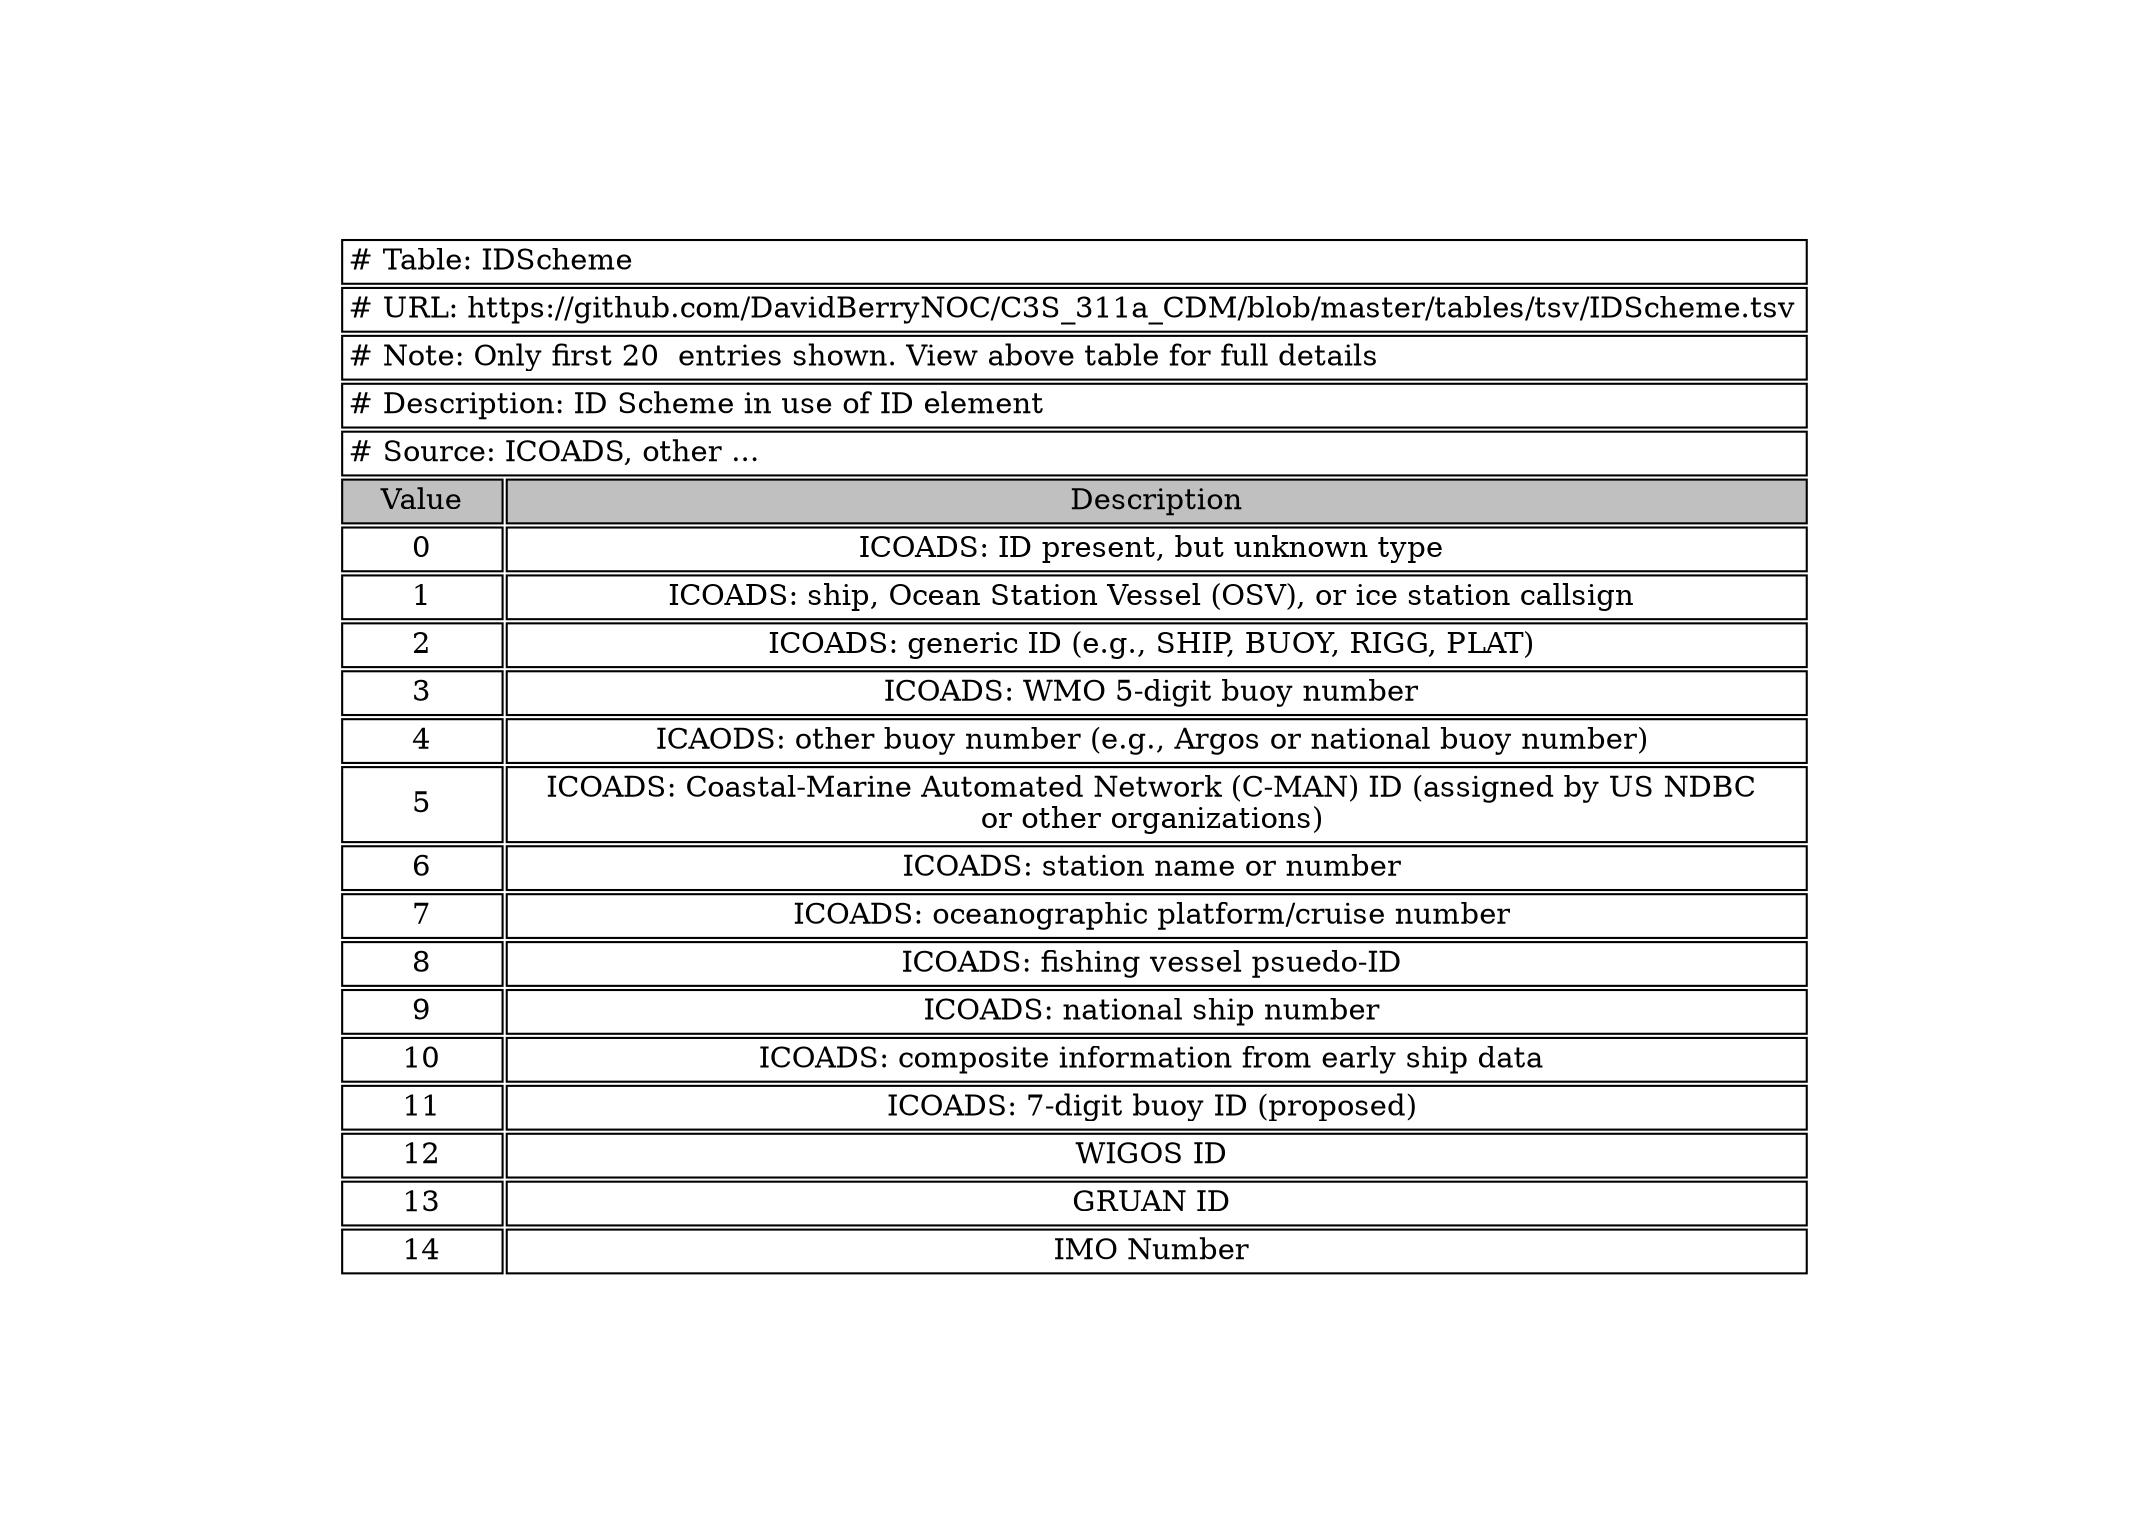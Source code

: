 digraph IDScheme {
node [color=white]
IDScheme [label=<<TABLE BORDER="0" CELLBORDER="1" CELLSPACING="2" COLOR="BLACK">
<TR><TD COLSPAN="2" ALIGN="left" PORT="head"># Table: IDScheme</TD></TR>
<TR><TD COLSPAN="2" ALIGN="left"># URL: https://github.com/DavidBerryNOC/C3S_311a_CDM/blob/master/tables/tsv/IDScheme.tsv</TD></TR>
<TR><TD COLSPAN="2" ALIGN="left"># Note: Only first 20  entries shown. View above table for full details</TD></TR>
<TR><TD ALIGN="left" COLSPAN="2"># Description: ID Scheme in use of ID element</TD></TR>
<TR><TD ALIGN="left" COLSPAN="2"># Source: ICOADS, other ...</TD></TR>
<TR><TD BGCOLOR="GRAY">Value</TD><TD BGCOLOR="GRAY">Description</TD></TR>
<TR><TD>0</TD><TD>ICOADS: ID present, but unknown type </TD></TR>
<TR><TD>1</TD><TD>ICOADS: ship, Ocean Station Vessel (OSV), or ice station callsign <BR/></TD></TR>
<TR><TD>2</TD><TD>ICOADS: generic ID (e.g., SHIP, BUOY, RIGG, PLAT) </TD></TR>
<TR><TD>3</TD><TD>ICOADS: WMO 5-digit buoy number </TD></TR>
<TR><TD>4</TD><TD>ICAODS: other buoy number (e.g., Argos or national buoy number) <BR/></TD></TR>
<TR><TD>5</TD><TD>ICOADS: Coastal-Marine Automated Network (C-MAN) ID (assigned by US NDBC <BR/>or other organizations) </TD></TR>
<TR><TD>6</TD><TD>ICOADS: station name or number </TD></TR>
<TR><TD>7</TD><TD>ICOADS: oceanographic platform/cruise number </TD></TR>
<TR><TD>8</TD><TD>ICOADS: fishing vessel psuedo-ID </TD></TR>
<TR><TD>9</TD><TD>ICOADS: national ship number </TD></TR>
<TR><TD>10</TD><TD>ICOADS: composite information from early ship data </TD></TR>
<TR><TD>11</TD><TD>ICOADS: 7-digit buoy ID (proposed) </TD></TR>
<TR><TD>12</TD><TD>WIGOS ID </TD></TR>
<TR><TD>13</TD><TD>GRUAN ID </TD></TR>
<TR><TD>14</TD><TD>IMO Number </TD></TR>
</TABLE>>];
}
